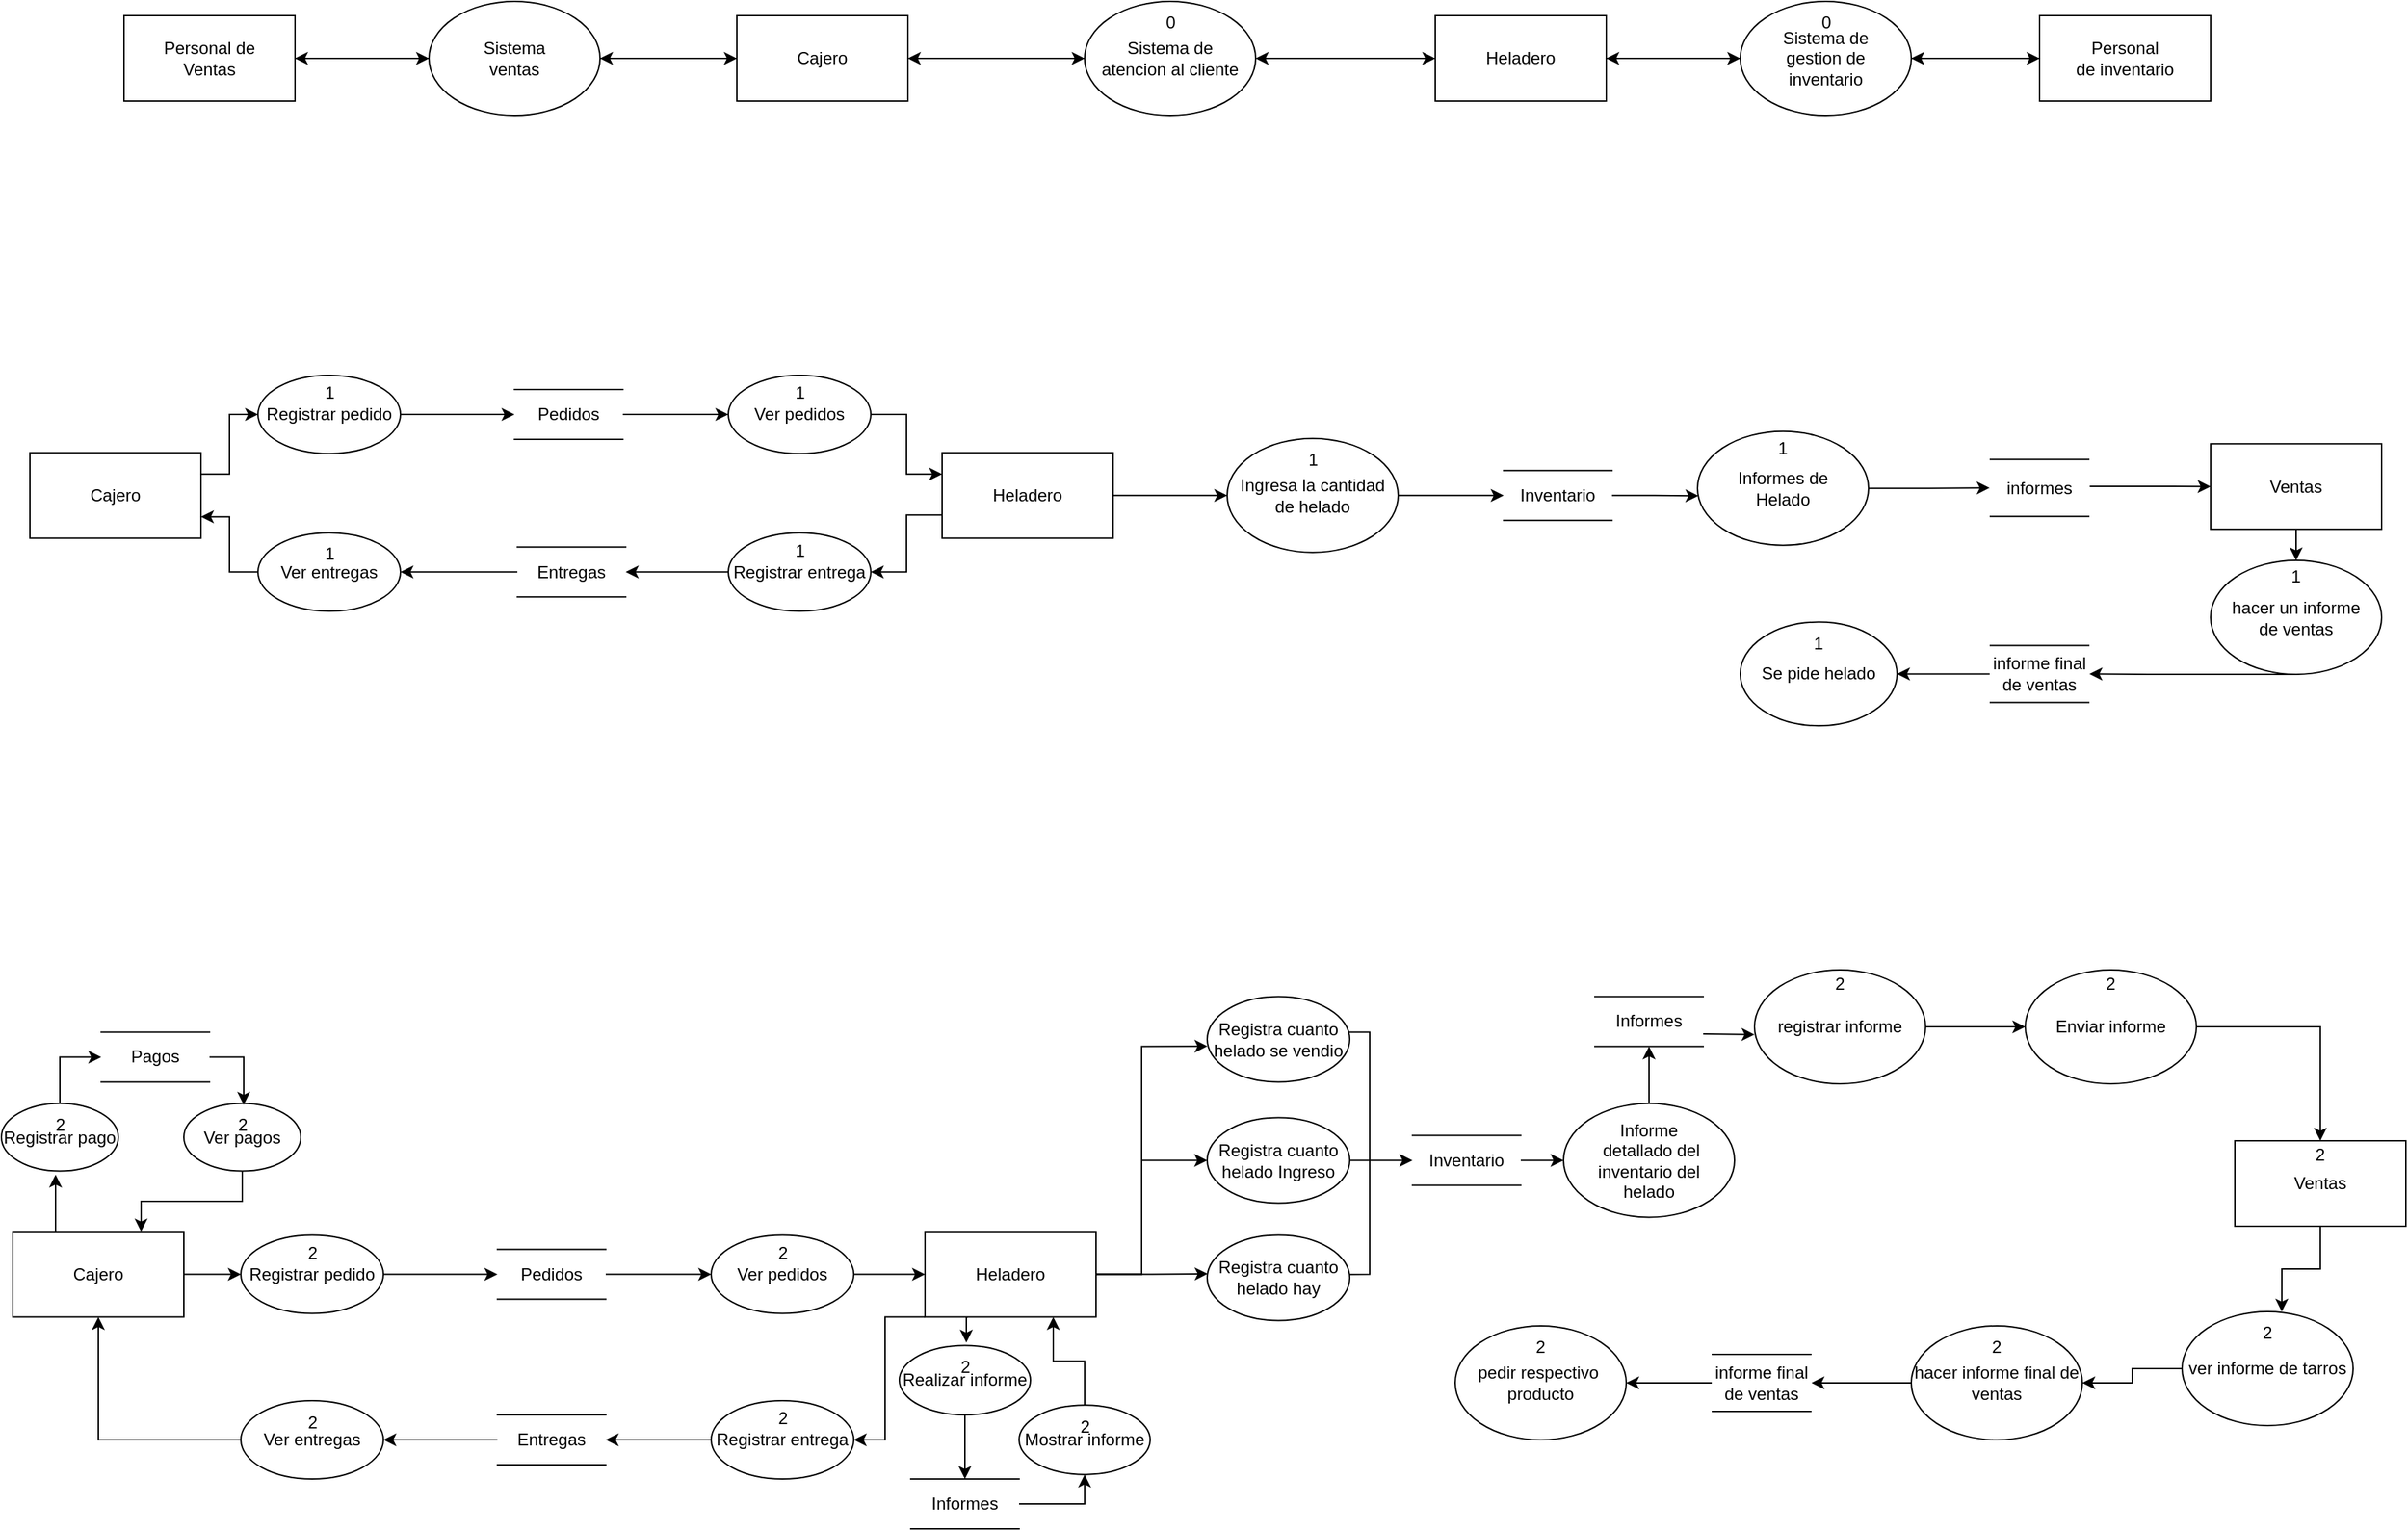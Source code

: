 <mxfile version="21.2.8" type="device" pages="2">
  <diagram name="Ventas" id="GVrnCYU9VtJbouhiOZ2r">
    <mxGraphModel dx="4780" dy="2813" grid="1" gridSize="10" guides="1" tooltips="1" connect="1" arrows="1" fold="1" page="1" pageScale="1" pageWidth="4681" pageHeight="3300" math="0" shadow="0">
      <root>
        <mxCell id="0" />
        <mxCell id="1" parent="0" />
        <mxCell id="8NqO_Rcudkfi4EQn5MSV-1" value="Sistema de&lt;br&gt;atencion al cliente" style="ellipse;whiteSpace=wrap;html=1;" parent="1" vertex="1">
          <mxGeometry x="2040" y="200" width="120" height="80" as="geometry" />
        </mxCell>
        <mxCell id="DT1Bn0nCHCCQiA_oWk6S-14" style="edgeStyle=orthogonalEdgeStyle;rounded=0;orthogonalLoop=1;jettySize=auto;html=1;" edge="1" parent="1" source="8NqO_Rcudkfi4EQn5MSV-2">
          <mxGeometry relative="1" as="geometry">
            <mxPoint x="1700" y="240" as="targetPoint" />
          </mxGeometry>
        </mxCell>
        <mxCell id="8NqO_Rcudkfi4EQn5MSV-2" value="Cajero" style="rounded=0;whiteSpace=wrap;html=1;" parent="1" vertex="1">
          <mxGeometry x="1796" y="210" width="120" height="60" as="geometry" />
        </mxCell>
        <mxCell id="DT1Bn0nCHCCQiA_oWk6S-5" style="edgeStyle=orthogonalEdgeStyle;rounded=0;orthogonalLoop=1;jettySize=auto;html=1;entryX=0;entryY=0.5;entryDx=0;entryDy=0;" edge="1" parent="1" source="8NqO_Rcudkfi4EQn5MSV-3" target="DT1Bn0nCHCCQiA_oWk6S-2">
          <mxGeometry relative="1" as="geometry" />
        </mxCell>
        <mxCell id="8NqO_Rcudkfi4EQn5MSV-3" value="Heladero" style="rounded=0;whiteSpace=wrap;html=1;" parent="1" vertex="1">
          <mxGeometry x="2286" y="210" width="120" height="60" as="geometry" />
        </mxCell>
        <mxCell id="8NqO_Rcudkfi4EQn5MSV-8" value="0" style="text;html=1;align=center;verticalAlign=middle;resizable=0;points=[];autosize=1;strokeColor=none;fillColor=none;" parent="1" vertex="1">
          <mxGeometry x="2085" y="200" width="30" height="30" as="geometry" />
        </mxCell>
        <mxCell id="jV2jQE8Gp-3y8kafqBju-3" value="" style="endArrow=classic;startArrow=classic;html=1;rounded=0;entryX=0;entryY=0.5;entryDx=0;entryDy=0;exitX=1;exitY=0.5;exitDx=0;exitDy=0;" parent="1" source="8NqO_Rcudkfi4EQn5MSV-2" target="8NqO_Rcudkfi4EQn5MSV-1" edge="1">
          <mxGeometry width="50" height="50" relative="1" as="geometry">
            <mxPoint x="1936" y="265" as="sourcePoint" />
            <mxPoint x="1986" y="215" as="targetPoint" />
          </mxGeometry>
        </mxCell>
        <mxCell id="jV2jQE8Gp-3y8kafqBju-4" value="" style="endArrow=classic;startArrow=classic;html=1;rounded=0;entryX=0;entryY=0.5;entryDx=0;entryDy=0;exitX=1;exitY=0.5;exitDx=0;exitDy=0;" parent="1" source="8NqO_Rcudkfi4EQn5MSV-1" target="8NqO_Rcudkfi4EQn5MSV-3" edge="1">
          <mxGeometry width="50" height="50" relative="1" as="geometry">
            <mxPoint x="2156" y="270" as="sourcePoint" />
            <mxPoint x="2206" y="220" as="targetPoint" />
          </mxGeometry>
        </mxCell>
        <mxCell id="jV2jQE8Gp-3y8kafqBju-29" style="edgeStyle=orthogonalEdgeStyle;rounded=0;orthogonalLoop=1;jettySize=auto;html=1;exitX=1;exitY=0.25;exitDx=0;exitDy=0;entryX=0;entryY=0.5;entryDx=0;entryDy=0;" parent="1" source="jV2jQE8Gp-3y8kafqBju-6" target="jV2jQE8Gp-3y8kafqBju-11" edge="1">
          <mxGeometry relative="1" as="geometry" />
        </mxCell>
        <mxCell id="jV2jQE8Gp-3y8kafqBju-6" value="Cajero" style="rounded=0;whiteSpace=wrap;html=1;" parent="1" vertex="1">
          <mxGeometry x="1300" y="516.88" width="120" height="60" as="geometry" />
        </mxCell>
        <mxCell id="DT1Bn0nCHCCQiA_oWk6S-21" style="edgeStyle=orthogonalEdgeStyle;rounded=0;orthogonalLoop=1;jettySize=auto;html=1;entryX=1;entryY=0.5;entryDx=0;entryDy=0;" edge="1" parent="1" source="jV2jQE8Gp-3y8kafqBju-7" target="jV2jQE8Gp-3y8kafqBju-18">
          <mxGeometry relative="1" as="geometry">
            <Array as="points">
              <mxPoint x="1915" y="560.63" />
              <mxPoint x="1915" y="600.63" />
            </Array>
          </mxGeometry>
        </mxCell>
        <mxCell id="DT1Bn0nCHCCQiA_oWk6S-24" style="edgeStyle=orthogonalEdgeStyle;rounded=0;orthogonalLoop=1;jettySize=auto;html=1;entryX=0;entryY=0.5;entryDx=0;entryDy=0;" edge="1" parent="1" source="jV2jQE8Gp-3y8kafqBju-7" target="DT1Bn0nCHCCQiA_oWk6S-22">
          <mxGeometry relative="1" as="geometry" />
        </mxCell>
        <mxCell id="jV2jQE8Gp-3y8kafqBju-7" value="Heladero" style="rounded=0;whiteSpace=wrap;html=1;" parent="1" vertex="1">
          <mxGeometry x="1940" y="516.88" width="120" height="60" as="geometry" />
        </mxCell>
        <mxCell id="jV2jQE8Gp-3y8kafqBju-32" style="edgeStyle=orthogonalEdgeStyle;rounded=0;orthogonalLoop=1;jettySize=auto;html=1;exitX=1;exitY=0.5;exitDx=0;exitDy=0;entryX=0;entryY=0.5;entryDx=0;entryDy=0;" parent="1" source="jV2jQE8Gp-3y8kafqBju-11" target="jV2jQE8Gp-3y8kafqBju-13" edge="1">
          <mxGeometry relative="1" as="geometry" />
        </mxCell>
        <mxCell id="jV2jQE8Gp-3y8kafqBju-11" value="Registrar pedido" style="ellipse;whiteSpace=wrap;html=1;" parent="1" vertex="1">
          <mxGeometry x="1460" y="462.5" width="100" height="55" as="geometry" />
        </mxCell>
        <mxCell id="jV2jQE8Gp-3y8kafqBju-33" style="edgeStyle=orthogonalEdgeStyle;rounded=0;orthogonalLoop=1;jettySize=auto;html=1;entryX=0;entryY=0.5;entryDx=0;entryDy=0;" parent="1" source="jV2jQE8Gp-3y8kafqBju-13" target="jV2jQE8Gp-3y8kafqBju-16" edge="1">
          <mxGeometry relative="1" as="geometry" />
        </mxCell>
        <mxCell id="jV2jQE8Gp-3y8kafqBju-13" value="Pedidos" style="shape=partialRectangle;whiteSpace=wrap;html=1;left=0;right=0;fillColor=none;" parent="1" vertex="1">
          <mxGeometry x="1640" y="472.5" width="76" height="35" as="geometry" />
        </mxCell>
        <mxCell id="jV2jQE8Gp-3y8kafqBju-14" value="1" style="text;html=1;align=center;verticalAlign=middle;resizable=0;points=[];autosize=1;strokeColor=none;fillColor=none;" parent="1" vertex="1">
          <mxGeometry x="1495" y="460" width="30" height="30" as="geometry" />
        </mxCell>
        <mxCell id="DT1Bn0nCHCCQiA_oWk6S-20" style="edgeStyle=orthogonalEdgeStyle;rounded=0;orthogonalLoop=1;jettySize=auto;html=1;entryX=0;entryY=0.25;entryDx=0;entryDy=0;" edge="1" parent="1" source="jV2jQE8Gp-3y8kafqBju-16" target="jV2jQE8Gp-3y8kafqBju-7">
          <mxGeometry relative="1" as="geometry" />
        </mxCell>
        <mxCell id="jV2jQE8Gp-3y8kafqBju-16" value="Ver pedidos" style="ellipse;whiteSpace=wrap;html=1;" parent="1" vertex="1">
          <mxGeometry x="1790" y="462.5" width="100" height="55" as="geometry" />
        </mxCell>
        <mxCell id="jV2jQE8Gp-3y8kafqBju-17" value="1" style="text;html=1;align=center;verticalAlign=middle;resizable=0;points=[];autosize=1;strokeColor=none;fillColor=none;" parent="1" vertex="1">
          <mxGeometry x="1825" y="460" width="30" height="30" as="geometry" />
        </mxCell>
        <mxCell id="jV2jQE8Gp-3y8kafqBju-24" value="" style="edgeStyle=orthogonalEdgeStyle;rounded=0;orthogonalLoop=1;jettySize=auto;html=1;" parent="1" source="jV2jQE8Gp-3y8kafqBju-18" target="jV2jQE8Gp-3y8kafqBju-20" edge="1">
          <mxGeometry relative="1" as="geometry" />
        </mxCell>
        <mxCell id="jV2jQE8Gp-3y8kafqBju-18" value="Registrar entrega" style="ellipse;whiteSpace=wrap;html=1;" parent="1" vertex="1">
          <mxGeometry x="1790" y="573.13" width="100" height="55" as="geometry" />
        </mxCell>
        <mxCell id="jV2jQE8Gp-3y8kafqBju-19" value="1" style="text;html=1;align=center;verticalAlign=middle;resizable=0;points=[];autosize=1;strokeColor=none;fillColor=none;" parent="1" vertex="1">
          <mxGeometry x="1825" y="570.63" width="30" height="30" as="geometry" />
        </mxCell>
        <mxCell id="jV2jQE8Gp-3y8kafqBju-26" style="edgeStyle=orthogonalEdgeStyle;rounded=0;orthogonalLoop=1;jettySize=auto;html=1;exitX=0;exitY=0.5;exitDx=0;exitDy=0;entryX=1;entryY=0.5;entryDx=0;entryDy=0;" parent="1" source="jV2jQE8Gp-3y8kafqBju-20" target="jV2jQE8Gp-3y8kafqBju-21" edge="1">
          <mxGeometry relative="1" as="geometry" />
        </mxCell>
        <mxCell id="jV2jQE8Gp-3y8kafqBju-20" value="Entregas" style="shape=partialRectangle;whiteSpace=wrap;html=1;left=0;right=0;fillColor=none;" parent="1" vertex="1">
          <mxGeometry x="1642" y="583.13" width="76" height="35" as="geometry" />
        </mxCell>
        <mxCell id="DT1Bn0nCHCCQiA_oWk6S-19" style="edgeStyle=orthogonalEdgeStyle;rounded=0;orthogonalLoop=1;jettySize=auto;html=1;entryX=1;entryY=0.75;entryDx=0;entryDy=0;" edge="1" parent="1" source="jV2jQE8Gp-3y8kafqBju-21" target="jV2jQE8Gp-3y8kafqBju-6">
          <mxGeometry relative="1" as="geometry" />
        </mxCell>
        <mxCell id="jV2jQE8Gp-3y8kafqBju-21" value="Ver entregas" style="ellipse;whiteSpace=wrap;html=1;" parent="1" vertex="1">
          <mxGeometry x="1460" y="573.13" width="100" height="55" as="geometry" />
        </mxCell>
        <mxCell id="jV2jQE8Gp-3y8kafqBju-22" value="1" style="text;html=1;align=center;verticalAlign=middle;resizable=0;points=[];autosize=1;strokeColor=none;fillColor=none;" parent="1" vertex="1">
          <mxGeometry x="1495" y="573.13" width="30" height="30" as="geometry" />
        </mxCell>
        <mxCell id="jV2jQE8Gp-3y8kafqBju-35" style="edgeStyle=orthogonalEdgeStyle;rounded=0;orthogonalLoop=1;jettySize=auto;html=1;exitX=1;exitY=0.5;exitDx=0;exitDy=0;entryX=0;entryY=0.5;entryDx=0;entryDy=0;" parent="1" source="jV2jQE8Gp-3y8kafqBju-36" target="jV2jQE8Gp-3y8kafqBju-40" edge="1">
          <mxGeometry relative="1" as="geometry" />
        </mxCell>
        <mxCell id="96SQAD3Qw1qc7nejPg3F-9" style="edgeStyle=orthogonalEdgeStyle;rounded=0;orthogonalLoop=1;jettySize=auto;html=1;exitX=0.25;exitY=0;exitDx=0;exitDy=0;" parent="1" source="jV2jQE8Gp-3y8kafqBju-36" edge="1">
          <mxGeometry relative="1" as="geometry">
            <mxPoint x="1318" y="1023.75" as="targetPoint" />
          </mxGeometry>
        </mxCell>
        <mxCell id="jV2jQE8Gp-3y8kafqBju-36" value="Cajero" style="rounded=0;whiteSpace=wrap;html=1;" parent="1" vertex="1">
          <mxGeometry x="1288" y="1063.75" width="120" height="60" as="geometry" />
        </mxCell>
        <mxCell id="jV2jQE8Gp-3y8kafqBju-37" style="edgeStyle=orthogonalEdgeStyle;rounded=0;orthogonalLoop=1;jettySize=auto;html=1;entryX=1;entryY=0.5;entryDx=0;entryDy=0;" parent="1" source="jV2jQE8Gp-3y8kafqBju-38" target="jV2jQE8Gp-3y8kafqBju-48" edge="1">
          <mxGeometry relative="1" as="geometry">
            <Array as="points">
              <mxPoint x="1900" y="1123.75" />
              <mxPoint x="1900" y="1209.75" />
            </Array>
          </mxGeometry>
        </mxCell>
        <mxCell id="jV2jQE8Gp-3y8kafqBju-59" style="edgeStyle=orthogonalEdgeStyle;rounded=0;orthogonalLoop=1;jettySize=auto;html=1;exitX=0.25;exitY=1;exitDx=0;exitDy=0;entryX=0.533;entryY=-0.067;entryDx=0;entryDy=0;entryPerimeter=0;" parent="1" source="jV2jQE8Gp-3y8kafqBju-38" target="jV2jQE8Gp-3y8kafqBju-57" edge="1">
          <mxGeometry relative="1" as="geometry" />
        </mxCell>
        <mxCell id="DT1Bn0nCHCCQiA_oWk6S-135" style="edgeStyle=orthogonalEdgeStyle;rounded=0;orthogonalLoop=1;jettySize=auto;html=1;entryX=0.003;entryY=0.452;entryDx=0;entryDy=0;entryPerimeter=0;" edge="1" parent="1" source="jV2jQE8Gp-3y8kafqBju-38" target="DT1Bn0nCHCCQiA_oWk6S-128">
          <mxGeometry relative="1" as="geometry" />
        </mxCell>
        <mxCell id="jV2jQE8Gp-3y8kafqBju-38" value="Heladero" style="rounded=0;whiteSpace=wrap;html=1;" parent="1" vertex="1">
          <mxGeometry x="1928" y="1063.75" width="120" height="60" as="geometry" />
        </mxCell>
        <mxCell id="jV2jQE8Gp-3y8kafqBju-39" style="edgeStyle=orthogonalEdgeStyle;rounded=0;orthogonalLoop=1;jettySize=auto;html=1;exitX=1;exitY=0.5;exitDx=0;exitDy=0;entryX=0;entryY=0.5;entryDx=0;entryDy=0;" parent="1" source="jV2jQE8Gp-3y8kafqBju-40" target="jV2jQE8Gp-3y8kafqBju-42" edge="1">
          <mxGeometry relative="1" as="geometry" />
        </mxCell>
        <mxCell id="jV2jQE8Gp-3y8kafqBju-40" value="Registrar pedido" style="ellipse;whiteSpace=wrap;html=1;" parent="1" vertex="1">
          <mxGeometry x="1448" y="1066.25" width="100" height="55" as="geometry" />
        </mxCell>
        <mxCell id="jV2jQE8Gp-3y8kafqBju-41" style="edgeStyle=orthogonalEdgeStyle;rounded=0;orthogonalLoop=1;jettySize=auto;html=1;entryX=0;entryY=0.5;entryDx=0;entryDy=0;" parent="1" source="jV2jQE8Gp-3y8kafqBju-42" target="jV2jQE8Gp-3y8kafqBju-45" edge="1">
          <mxGeometry relative="1" as="geometry" />
        </mxCell>
        <mxCell id="jV2jQE8Gp-3y8kafqBju-42" value="Pedidos" style="shape=partialRectangle;whiteSpace=wrap;html=1;left=0;right=0;fillColor=none;" parent="1" vertex="1">
          <mxGeometry x="1628" y="1076.25" width="76" height="35" as="geometry" />
        </mxCell>
        <mxCell id="jV2jQE8Gp-3y8kafqBju-43" value="2" style="text;html=1;align=center;verticalAlign=middle;resizable=0;points=[];autosize=1;strokeColor=none;fillColor=none;" parent="1" vertex="1">
          <mxGeometry x="1483" y="1063.75" width="30" height="30" as="geometry" />
        </mxCell>
        <mxCell id="jV2jQE8Gp-3y8kafqBju-44" style="edgeStyle=orthogonalEdgeStyle;rounded=0;orthogonalLoop=1;jettySize=auto;html=1;exitX=1;exitY=0.5;exitDx=0;exitDy=0;entryX=0;entryY=0.5;entryDx=0;entryDy=0;" parent="1" source="jV2jQE8Gp-3y8kafqBju-45" target="jV2jQE8Gp-3y8kafqBju-38" edge="1">
          <mxGeometry relative="1" as="geometry" />
        </mxCell>
        <mxCell id="jV2jQE8Gp-3y8kafqBju-45" value="Ver pedidos" style="ellipse;whiteSpace=wrap;html=1;" parent="1" vertex="1">
          <mxGeometry x="1778" y="1066.25" width="100" height="55" as="geometry" />
        </mxCell>
        <mxCell id="jV2jQE8Gp-3y8kafqBju-46" value="2" style="text;html=1;align=center;verticalAlign=middle;resizable=0;points=[];autosize=1;strokeColor=none;fillColor=none;" parent="1" vertex="1">
          <mxGeometry x="1813" y="1063.75" width="30" height="30" as="geometry" />
        </mxCell>
        <mxCell id="jV2jQE8Gp-3y8kafqBju-47" value="" style="edgeStyle=orthogonalEdgeStyle;rounded=0;orthogonalLoop=1;jettySize=auto;html=1;" parent="1" source="jV2jQE8Gp-3y8kafqBju-48" target="jV2jQE8Gp-3y8kafqBju-51" edge="1">
          <mxGeometry relative="1" as="geometry" />
        </mxCell>
        <mxCell id="jV2jQE8Gp-3y8kafqBju-48" value="Registrar entrega" style="ellipse;whiteSpace=wrap;html=1;" parent="1" vertex="1">
          <mxGeometry x="1778" y="1182.5" width="100" height="55" as="geometry" />
        </mxCell>
        <mxCell id="jV2jQE8Gp-3y8kafqBju-49" value="2" style="text;html=1;align=center;verticalAlign=middle;resizable=0;points=[];autosize=1;strokeColor=none;fillColor=none;" parent="1" vertex="1">
          <mxGeometry x="1813" y="1180" width="30" height="30" as="geometry" />
        </mxCell>
        <mxCell id="jV2jQE8Gp-3y8kafqBju-50" style="edgeStyle=orthogonalEdgeStyle;rounded=0;orthogonalLoop=1;jettySize=auto;html=1;exitX=0;exitY=0.5;exitDx=0;exitDy=0;entryX=1;entryY=0.5;entryDx=0;entryDy=0;" parent="1" source="jV2jQE8Gp-3y8kafqBju-51" target="jV2jQE8Gp-3y8kafqBju-53" edge="1">
          <mxGeometry relative="1" as="geometry" />
        </mxCell>
        <mxCell id="jV2jQE8Gp-3y8kafqBju-51" value="Entregas" style="shape=partialRectangle;whiteSpace=wrap;html=1;left=0;right=0;fillColor=none;" parent="1" vertex="1">
          <mxGeometry x="1628" y="1192.5" width="76" height="35" as="geometry" />
        </mxCell>
        <mxCell id="jV2jQE8Gp-3y8kafqBju-52" style="edgeStyle=orthogonalEdgeStyle;rounded=0;orthogonalLoop=1;jettySize=auto;html=1;entryX=0.5;entryY=1;entryDx=0;entryDy=0;" parent="1" source="jV2jQE8Gp-3y8kafqBju-53" target="jV2jQE8Gp-3y8kafqBju-36" edge="1">
          <mxGeometry relative="1" as="geometry" />
        </mxCell>
        <mxCell id="jV2jQE8Gp-3y8kafqBju-53" value="Ver entregas" style="ellipse;whiteSpace=wrap;html=1;" parent="1" vertex="1">
          <mxGeometry x="1448" y="1182.5" width="100" height="55" as="geometry" />
        </mxCell>
        <mxCell id="jV2jQE8Gp-3y8kafqBju-54" value="2" style="text;html=1;align=center;verticalAlign=middle;resizable=0;points=[];autosize=1;strokeColor=none;fillColor=none;" parent="1" vertex="1">
          <mxGeometry x="1483" y="1182.5" width="30" height="30" as="geometry" />
        </mxCell>
        <mxCell id="jV2jQE8Gp-3y8kafqBju-60" style="edgeStyle=orthogonalEdgeStyle;rounded=0;orthogonalLoop=1;jettySize=auto;html=1;exitX=0.5;exitY=1;exitDx=0;exitDy=0;entryX=0.5;entryY=0;entryDx=0;entryDy=0;" parent="1" source="jV2jQE8Gp-3y8kafqBju-56" target="jV2jQE8Gp-3y8kafqBju-58" edge="1">
          <mxGeometry relative="1" as="geometry" />
        </mxCell>
        <mxCell id="jV2jQE8Gp-3y8kafqBju-56" value="Realizar informe" style="ellipse;whiteSpace=wrap;html=1;" parent="1" vertex="1">
          <mxGeometry x="1910" y="1143.75" width="92" height="48.75" as="geometry" />
        </mxCell>
        <mxCell id="jV2jQE8Gp-3y8kafqBju-57" value="2" style="text;html=1;align=center;verticalAlign=middle;resizable=0;points=[];autosize=1;strokeColor=none;fillColor=none;" parent="1" vertex="1">
          <mxGeometry x="1941" y="1143.75" width="30" height="30" as="geometry" />
        </mxCell>
        <mxCell id="jV2jQE8Gp-3y8kafqBju-63" style="edgeStyle=orthogonalEdgeStyle;rounded=0;orthogonalLoop=1;jettySize=auto;html=1;entryX=0.5;entryY=1;entryDx=0;entryDy=0;" parent="1" source="jV2jQE8Gp-3y8kafqBju-58" target="jV2jQE8Gp-3y8kafqBju-61" edge="1">
          <mxGeometry relative="1" as="geometry">
            <Array as="points">
              <mxPoint x="2040" y="1254.75" />
            </Array>
          </mxGeometry>
        </mxCell>
        <mxCell id="jV2jQE8Gp-3y8kafqBju-58" value="Informes" style="shape=partialRectangle;whiteSpace=wrap;html=1;left=0;right=0;fillColor=none;" parent="1" vertex="1">
          <mxGeometry x="1918" y="1237.5" width="76" height="35" as="geometry" />
        </mxCell>
        <mxCell id="jV2jQE8Gp-3y8kafqBju-61" value="Mostrar informe" style="ellipse;whiteSpace=wrap;html=1;" parent="1" vertex="1">
          <mxGeometry x="1994" y="1185.62" width="92" height="48.75" as="geometry" />
        </mxCell>
        <mxCell id="jV2jQE8Gp-3y8kafqBju-64" style="edgeStyle=orthogonalEdgeStyle;rounded=0;orthogonalLoop=1;jettySize=auto;html=1;entryX=0.75;entryY=1;entryDx=0;entryDy=0;" parent="1" source="jV2jQE8Gp-3y8kafqBju-62" target="jV2jQE8Gp-3y8kafqBju-38" edge="1">
          <mxGeometry relative="1" as="geometry" />
        </mxCell>
        <mxCell id="jV2jQE8Gp-3y8kafqBju-62" value="2" style="text;html=1;align=center;verticalAlign=middle;resizable=0;points=[];autosize=1;strokeColor=none;fillColor=none;" parent="1" vertex="1">
          <mxGeometry x="2025" y="1185.62" width="30" height="30" as="geometry" />
        </mxCell>
        <mxCell id="96SQAD3Qw1qc7nejPg3F-12" style="edgeStyle=orthogonalEdgeStyle;rounded=0;orthogonalLoop=1;jettySize=auto;html=1;entryX=0;entryY=0.5;entryDx=0;entryDy=0;" parent="1" source="96SQAD3Qw1qc7nejPg3F-2" target="96SQAD3Qw1qc7nejPg3F-11" edge="1">
          <mxGeometry relative="1" as="geometry" />
        </mxCell>
        <mxCell id="96SQAD3Qw1qc7nejPg3F-2" value="Registrar pago" style="ellipse;whiteSpace=wrap;html=1;" parent="1" vertex="1">
          <mxGeometry x="1280" y="973.75" width="82" height="47.5" as="geometry" />
        </mxCell>
        <mxCell id="96SQAD3Qw1qc7nejPg3F-3" value="2" style="text;html=1;align=center;verticalAlign=middle;resizable=0;points=[];autosize=1;strokeColor=none;fillColor=none;" parent="1" vertex="1">
          <mxGeometry x="1306" y="973.75" width="30" height="30" as="geometry" />
        </mxCell>
        <mxCell id="96SQAD3Qw1qc7nejPg3F-10" style="edgeStyle=orthogonalEdgeStyle;rounded=0;orthogonalLoop=1;jettySize=auto;html=1;entryX=0.75;entryY=0;entryDx=0;entryDy=0;" parent="1" source="96SQAD3Qw1qc7nejPg3F-5" target="jV2jQE8Gp-3y8kafqBju-36" edge="1">
          <mxGeometry relative="1" as="geometry" />
        </mxCell>
        <mxCell id="96SQAD3Qw1qc7nejPg3F-5" value="Ver pagos" style="ellipse;whiteSpace=wrap;html=1;" parent="1" vertex="1">
          <mxGeometry x="1408" y="973.75" width="82" height="47.5" as="geometry" />
        </mxCell>
        <mxCell id="96SQAD3Qw1qc7nejPg3F-6" value="2" style="text;html=1;align=center;verticalAlign=middle;resizable=0;points=[];autosize=1;strokeColor=none;fillColor=none;" parent="1" vertex="1">
          <mxGeometry x="1434" y="973.75" width="30" height="30" as="geometry" />
        </mxCell>
        <mxCell id="96SQAD3Qw1qc7nejPg3F-14" style="edgeStyle=orthogonalEdgeStyle;rounded=0;orthogonalLoop=1;jettySize=auto;html=1;entryX=0.533;entryY=0.033;entryDx=0;entryDy=0;entryPerimeter=0;" parent="1" source="96SQAD3Qw1qc7nejPg3F-11" target="96SQAD3Qw1qc7nejPg3F-6" edge="1">
          <mxGeometry relative="1" as="geometry" />
        </mxCell>
        <mxCell id="96SQAD3Qw1qc7nejPg3F-11" value="Pagos" style="shape=partialRectangle;whiteSpace=wrap;html=1;left=0;right=0;fillColor=none;" parent="1" vertex="1">
          <mxGeometry x="1350" y="923.75" width="76" height="35" as="geometry" />
        </mxCell>
        <mxCell id="DT1Bn0nCHCCQiA_oWk6S-8" style="edgeStyle=orthogonalEdgeStyle;rounded=0;orthogonalLoop=1;jettySize=auto;html=1;" edge="1" parent="1" source="DT1Bn0nCHCCQiA_oWk6S-1">
          <mxGeometry relative="1" as="geometry">
            <mxPoint x="2620" y="240" as="targetPoint" />
          </mxGeometry>
        </mxCell>
        <mxCell id="DT1Bn0nCHCCQiA_oWk6S-1" value="Personal&lt;br&gt;de inventario" style="rounded=0;whiteSpace=wrap;html=1;" vertex="1" parent="1">
          <mxGeometry x="2710" y="210" width="120" height="60" as="geometry" />
        </mxCell>
        <mxCell id="DT1Bn0nCHCCQiA_oWk6S-6" style="edgeStyle=orthogonalEdgeStyle;rounded=0;orthogonalLoop=1;jettySize=auto;html=1;entryX=1;entryY=0.5;entryDx=0;entryDy=0;" edge="1" parent="1" source="DT1Bn0nCHCCQiA_oWk6S-2" target="8NqO_Rcudkfi4EQn5MSV-3">
          <mxGeometry relative="1" as="geometry">
            <mxPoint x="2410" y="240" as="targetPoint" />
          </mxGeometry>
        </mxCell>
        <mxCell id="DT1Bn0nCHCCQiA_oWk6S-7" style="edgeStyle=orthogonalEdgeStyle;rounded=0;orthogonalLoop=1;jettySize=auto;html=1;entryX=0;entryY=0.5;entryDx=0;entryDy=0;" edge="1" parent="1" source="DT1Bn0nCHCCQiA_oWk6S-2" target="DT1Bn0nCHCCQiA_oWk6S-1">
          <mxGeometry relative="1" as="geometry" />
        </mxCell>
        <mxCell id="DT1Bn0nCHCCQiA_oWk6S-2" value="Sistema de&lt;br&gt;gestion de&lt;br&gt;inventario" style="ellipse;whiteSpace=wrap;html=1;" vertex="1" parent="1">
          <mxGeometry x="2500" y="200" width="120" height="80" as="geometry" />
        </mxCell>
        <mxCell id="DT1Bn0nCHCCQiA_oWk6S-4" value="0" style="text;html=1;align=center;verticalAlign=middle;resizable=0;points=[];autosize=1;strokeColor=none;fillColor=none;" vertex="1" parent="1">
          <mxGeometry x="2545" y="200" width="30" height="30" as="geometry" />
        </mxCell>
        <mxCell id="DT1Bn0nCHCCQiA_oWk6S-12" style="edgeStyle=orthogonalEdgeStyle;rounded=0;orthogonalLoop=1;jettySize=auto;html=1;entryX=1;entryY=0.5;entryDx=0;entryDy=0;" edge="1" parent="1" source="DT1Bn0nCHCCQiA_oWk6S-9" target="DT1Bn0nCHCCQiA_oWk6S-10">
          <mxGeometry relative="1" as="geometry" />
        </mxCell>
        <mxCell id="DT1Bn0nCHCCQiA_oWk6S-13" style="edgeStyle=orthogonalEdgeStyle;rounded=0;orthogonalLoop=1;jettySize=auto;html=1;entryX=0;entryY=0.5;entryDx=0;entryDy=0;" edge="1" parent="1" source="DT1Bn0nCHCCQiA_oWk6S-9" target="8NqO_Rcudkfi4EQn5MSV-2">
          <mxGeometry relative="1" as="geometry" />
        </mxCell>
        <mxCell id="DT1Bn0nCHCCQiA_oWk6S-9" value="Sistema &lt;br&gt;ventas" style="ellipse;whiteSpace=wrap;html=1;" vertex="1" parent="1">
          <mxGeometry x="1580" y="200" width="120" height="80" as="geometry" />
        </mxCell>
        <mxCell id="DT1Bn0nCHCCQiA_oWk6S-11" style="edgeStyle=orthogonalEdgeStyle;rounded=0;orthogonalLoop=1;jettySize=auto;html=1;entryX=0;entryY=0.5;entryDx=0;entryDy=0;" edge="1" parent="1" source="DT1Bn0nCHCCQiA_oWk6S-10" target="DT1Bn0nCHCCQiA_oWk6S-9">
          <mxGeometry relative="1" as="geometry" />
        </mxCell>
        <mxCell id="DT1Bn0nCHCCQiA_oWk6S-10" value="Personal de&lt;br&gt;Ventas" style="rounded=0;whiteSpace=wrap;html=1;" vertex="1" parent="1">
          <mxGeometry x="1366" y="210" width="120" height="60" as="geometry" />
        </mxCell>
        <mxCell id="DT1Bn0nCHCCQiA_oWk6S-25" style="edgeStyle=orthogonalEdgeStyle;rounded=0;orthogonalLoop=1;jettySize=auto;html=1;entryX=0;entryY=0.5;entryDx=0;entryDy=0;" edge="1" parent="1" source="DT1Bn0nCHCCQiA_oWk6S-22" target="DT1Bn0nCHCCQiA_oWk6S-23">
          <mxGeometry relative="1" as="geometry" />
        </mxCell>
        <mxCell id="DT1Bn0nCHCCQiA_oWk6S-22" value="Ingresa la cantidad&lt;br&gt;de helado" style="ellipse;whiteSpace=wrap;html=1;" vertex="1" parent="1">
          <mxGeometry x="2140" y="506.88" width="120" height="80" as="geometry" />
        </mxCell>
        <mxCell id="DT1Bn0nCHCCQiA_oWk6S-121" style="edgeStyle=orthogonalEdgeStyle;rounded=0;orthogonalLoop=1;jettySize=auto;html=1;entryX=0.005;entryY=0.566;entryDx=0;entryDy=0;entryPerimeter=0;" edge="1" parent="1" source="DT1Bn0nCHCCQiA_oWk6S-23" target="DT1Bn0nCHCCQiA_oWk6S-41">
          <mxGeometry relative="1" as="geometry">
            <mxPoint x="2430" y="535" as="targetPoint" />
          </mxGeometry>
        </mxCell>
        <mxCell id="DT1Bn0nCHCCQiA_oWk6S-23" value="Inventario" style="shape=partialRectangle;whiteSpace=wrap;html=1;left=0;right=0;fillColor=none;" vertex="1" parent="1">
          <mxGeometry x="2334" y="529.38" width="76" height="35" as="geometry" />
        </mxCell>
        <mxCell id="DT1Bn0nCHCCQiA_oWk6S-26" value="1" style="text;html=1;align=center;verticalAlign=middle;resizable=0;points=[];autosize=1;strokeColor=none;fillColor=none;" vertex="1" parent="1">
          <mxGeometry x="2185" y="506.88" width="30" height="30" as="geometry" />
        </mxCell>
        <mxCell id="DT1Bn0nCHCCQiA_oWk6S-34" style="edgeStyle=orthogonalEdgeStyle;rounded=0;orthogonalLoop=1;jettySize=auto;html=1;entryX=0.5;entryY=0;entryDx=0;entryDy=0;" edge="1" parent="1" source="DT1Bn0nCHCCQiA_oWk6S-35" target="DT1Bn0nCHCCQiA_oWk6S-55">
          <mxGeometry relative="1" as="geometry" />
        </mxCell>
        <mxCell id="DT1Bn0nCHCCQiA_oWk6S-35" value="Ventas" style="rounded=0;whiteSpace=wrap;html=1;" vertex="1" parent="1">
          <mxGeometry x="2830" y="510.63" width="120" height="60" as="geometry" />
        </mxCell>
        <mxCell id="DT1Bn0nCHCCQiA_oWk6S-40" style="edgeStyle=orthogonalEdgeStyle;rounded=0;orthogonalLoop=1;jettySize=auto;html=1;exitX=1;exitY=0.5;exitDx=0;exitDy=0;entryX=0;entryY=0.5;entryDx=0;entryDy=0;" edge="1" parent="1" source="DT1Bn0nCHCCQiA_oWk6S-41" target="DT1Bn0nCHCCQiA_oWk6S-45">
          <mxGeometry relative="1" as="geometry" />
        </mxCell>
        <mxCell id="DT1Bn0nCHCCQiA_oWk6S-41" value="Informes de&lt;br&gt;Helado" style="ellipse;whiteSpace=wrap;html=1;" vertex="1" parent="1">
          <mxGeometry x="2470" y="501.87" width="120" height="80" as="geometry" />
        </mxCell>
        <mxCell id="DT1Bn0nCHCCQiA_oWk6S-42" value="" style="endArrow=none;html=1;rounded=0;" edge="1" parent="1">
          <mxGeometry width="50" height="50" relative="1" as="geometry">
            <mxPoint x="2675" y="561.57" as="sourcePoint" />
            <mxPoint x="2745" y="561.57" as="targetPoint" />
          </mxGeometry>
        </mxCell>
        <mxCell id="DT1Bn0nCHCCQiA_oWk6S-43" value="" style="endArrow=none;html=1;rounded=0;" edge="1" parent="1">
          <mxGeometry width="50" height="50" relative="1" as="geometry">
            <mxPoint x="2675" y="521.57" as="sourcePoint" />
            <mxPoint x="2745" y="521.57" as="targetPoint" />
          </mxGeometry>
        </mxCell>
        <mxCell id="DT1Bn0nCHCCQiA_oWk6S-118" style="edgeStyle=orthogonalEdgeStyle;rounded=0;orthogonalLoop=1;jettySize=auto;html=1;entryX=0;entryY=0.5;entryDx=0;entryDy=0;exitX=1.003;exitY=0.473;exitDx=0;exitDy=0;exitPerimeter=0;" edge="1" parent="1" source="DT1Bn0nCHCCQiA_oWk6S-45" target="DT1Bn0nCHCCQiA_oWk6S-35">
          <mxGeometry relative="1" as="geometry" />
        </mxCell>
        <mxCell id="DT1Bn0nCHCCQiA_oWk6S-45" value="informes" style="text;html=1;strokeColor=none;fillColor=none;align=center;verticalAlign=middle;whiteSpace=wrap;rounded=0;" vertex="1" parent="1">
          <mxGeometry x="2675" y="521.57" width="70" height="40" as="geometry" />
        </mxCell>
        <mxCell id="DT1Bn0nCHCCQiA_oWk6S-50" value="" style="endArrow=none;html=1;rounded=0;" edge="1" parent="1">
          <mxGeometry width="50" height="50" relative="1" as="geometry">
            <mxPoint x="2675" y="692.2" as="sourcePoint" />
            <mxPoint x="2745" y="692.2" as="targetPoint" />
          </mxGeometry>
        </mxCell>
        <mxCell id="DT1Bn0nCHCCQiA_oWk6S-51" value="" style="endArrow=none;html=1;rounded=0;" edge="1" parent="1">
          <mxGeometry width="50" height="50" relative="1" as="geometry">
            <mxPoint x="2675" y="652.2" as="sourcePoint" />
            <mxPoint x="2745" y="652.2" as="targetPoint" />
          </mxGeometry>
        </mxCell>
        <mxCell id="DT1Bn0nCHCCQiA_oWk6S-124" style="edgeStyle=orthogonalEdgeStyle;rounded=0;orthogonalLoop=1;jettySize=auto;html=1;entryX=1;entryY=0.5;entryDx=0;entryDy=0;" edge="1" parent="1" source="DT1Bn0nCHCCQiA_oWk6S-53" target="DT1Bn0nCHCCQiA_oWk6S-122">
          <mxGeometry relative="1" as="geometry" />
        </mxCell>
        <mxCell id="DT1Bn0nCHCCQiA_oWk6S-53" value="informe final de ventas" style="text;html=1;strokeColor=none;fillColor=none;align=center;verticalAlign=middle;whiteSpace=wrap;rounded=0;" vertex="1" parent="1">
          <mxGeometry x="2675" y="652.2" width="70" height="40" as="geometry" />
        </mxCell>
        <mxCell id="DT1Bn0nCHCCQiA_oWk6S-54" style="edgeStyle=orthogonalEdgeStyle;rounded=0;orthogonalLoop=1;jettySize=auto;html=1;exitX=0.5;exitY=1;exitDx=0;exitDy=0;entryX=1;entryY=0.5;entryDx=0;entryDy=0;" edge="1" parent="1" source="DT1Bn0nCHCCQiA_oWk6S-55" target="DT1Bn0nCHCCQiA_oWk6S-53">
          <mxGeometry relative="1" as="geometry">
            <Array as="points">
              <mxPoint x="2787" y="673" />
            </Array>
          </mxGeometry>
        </mxCell>
        <mxCell id="DT1Bn0nCHCCQiA_oWk6S-55" value="hacer un informe&lt;br&gt;de ventas" style="ellipse;whiteSpace=wrap;html=1;" vertex="1" parent="1">
          <mxGeometry x="2830" y="592.5" width="120" height="80" as="geometry" />
        </mxCell>
        <mxCell id="DT1Bn0nCHCCQiA_oWk6S-74" style="edgeStyle=orthogonalEdgeStyle;rounded=0;orthogonalLoop=1;jettySize=auto;html=1;entryX=0;entryY=0.5;entryDx=0;entryDy=0;" edge="1" parent="1" source="DT1Bn0nCHCCQiA_oWk6S-75" target="DT1Bn0nCHCCQiA_oWk6S-79">
          <mxGeometry relative="1" as="geometry" />
        </mxCell>
        <mxCell id="DT1Bn0nCHCCQiA_oWk6S-75" value="registrar informe" style="ellipse;whiteSpace=wrap;html=1;" vertex="1" parent="1">
          <mxGeometry x="2510" y="880" width="120" height="80" as="geometry" />
        </mxCell>
        <mxCell id="DT1Bn0nCHCCQiA_oWk6S-76" style="edgeStyle=orthogonalEdgeStyle;rounded=0;orthogonalLoop=1;jettySize=auto;html=1;entryX=0.583;entryY=0;entryDx=0;entryDy=0;entryPerimeter=0;" edge="1" parent="1" source="DT1Bn0nCHCCQiA_oWk6S-77" target="DT1Bn0nCHCCQiA_oWk6S-81">
          <mxGeometry relative="1" as="geometry" />
        </mxCell>
        <mxCell id="DT1Bn0nCHCCQiA_oWk6S-77" value="Ventas" style="rounded=0;whiteSpace=wrap;html=1;" vertex="1" parent="1">
          <mxGeometry x="2847" y="1000" width="120" height="60" as="geometry" />
        </mxCell>
        <mxCell id="DT1Bn0nCHCCQiA_oWk6S-78" style="edgeStyle=orthogonalEdgeStyle;rounded=0;orthogonalLoop=1;jettySize=auto;html=1;entryX=0.5;entryY=0;entryDx=0;entryDy=0;" edge="1" parent="1" source="DT1Bn0nCHCCQiA_oWk6S-79" target="DT1Bn0nCHCCQiA_oWk6S-77">
          <mxGeometry relative="1" as="geometry" />
        </mxCell>
        <mxCell id="DT1Bn0nCHCCQiA_oWk6S-79" value="Enviar informe" style="ellipse;whiteSpace=wrap;html=1;" vertex="1" parent="1">
          <mxGeometry x="2700" y="880" width="120" height="80" as="geometry" />
        </mxCell>
        <mxCell id="DT1Bn0nCHCCQiA_oWk6S-80" style="edgeStyle=orthogonalEdgeStyle;rounded=0;orthogonalLoop=1;jettySize=auto;html=1;exitX=0;exitY=0.5;exitDx=0;exitDy=0;entryX=1;entryY=0.5;entryDx=0;entryDy=0;" edge="1" parent="1" source="DT1Bn0nCHCCQiA_oWk6S-81" target="DT1Bn0nCHCCQiA_oWk6S-83">
          <mxGeometry relative="1" as="geometry" />
        </mxCell>
        <mxCell id="DT1Bn0nCHCCQiA_oWk6S-81" value="ver informe de tarros" style="ellipse;whiteSpace=wrap;html=1;" vertex="1" parent="1">
          <mxGeometry x="2810" y="1120" width="120" height="80" as="geometry" />
        </mxCell>
        <mxCell id="DT1Bn0nCHCCQiA_oWk6S-82" style="edgeStyle=orthogonalEdgeStyle;rounded=0;orthogonalLoop=1;jettySize=auto;html=1;exitX=0;exitY=0.5;exitDx=0;exitDy=0;entryX=1;entryY=0.5;entryDx=0;entryDy=0;" edge="1" parent="1" source="DT1Bn0nCHCCQiA_oWk6S-83" target="DT1Bn0nCHCCQiA_oWk6S-87">
          <mxGeometry relative="1" as="geometry" />
        </mxCell>
        <mxCell id="DT1Bn0nCHCCQiA_oWk6S-83" value="hacer informe final de ventas" style="ellipse;whiteSpace=wrap;html=1;" vertex="1" parent="1">
          <mxGeometry x="2620" y="1130" width="120" height="80" as="geometry" />
        </mxCell>
        <mxCell id="DT1Bn0nCHCCQiA_oWk6S-84" value="" style="endArrow=none;html=1;rounded=0;" edge="1" parent="1">
          <mxGeometry width="50" height="50" relative="1" as="geometry">
            <mxPoint x="2480" y="1190" as="sourcePoint" />
            <mxPoint x="2550" y="1190" as="targetPoint" />
          </mxGeometry>
        </mxCell>
        <mxCell id="DT1Bn0nCHCCQiA_oWk6S-85" value="" style="endArrow=none;html=1;rounded=0;" edge="1" parent="1">
          <mxGeometry width="50" height="50" relative="1" as="geometry">
            <mxPoint x="2480" y="1150" as="sourcePoint" />
            <mxPoint x="2550" y="1150" as="targetPoint" />
          </mxGeometry>
        </mxCell>
        <mxCell id="DT1Bn0nCHCCQiA_oWk6S-86" style="edgeStyle=orthogonalEdgeStyle;rounded=0;orthogonalLoop=1;jettySize=auto;html=1;exitX=0;exitY=0.5;exitDx=0;exitDy=0;entryX=1;entryY=0.5;entryDx=0;entryDy=0;" edge="1" parent="1" source="DT1Bn0nCHCCQiA_oWk6S-87" target="DT1Bn0nCHCCQiA_oWk6S-89">
          <mxGeometry relative="1" as="geometry" />
        </mxCell>
        <mxCell id="DT1Bn0nCHCCQiA_oWk6S-87" value="informe final de ventas" style="text;html=1;strokeColor=none;fillColor=none;align=center;verticalAlign=middle;whiteSpace=wrap;rounded=0;" vertex="1" parent="1">
          <mxGeometry x="2480" y="1150" width="70" height="40" as="geometry" />
        </mxCell>
        <mxCell id="DT1Bn0nCHCCQiA_oWk6S-89" value="pedir respectivo&amp;nbsp;&lt;br&gt;producto" style="ellipse;whiteSpace=wrap;html=1;" vertex="1" parent="1">
          <mxGeometry x="2300" y="1130" width="120" height="80" as="geometry" />
        </mxCell>
        <mxCell id="DT1Bn0nCHCCQiA_oWk6S-104" value="1" style="text;html=1;strokeColor=none;fillColor=none;align=center;verticalAlign=middle;whiteSpace=wrap;rounded=0;" vertex="1" parent="1">
          <mxGeometry x="2860" y="588.75" width="60" height="30" as="geometry" />
        </mxCell>
        <mxCell id="DT1Bn0nCHCCQiA_oWk6S-110" value="2" style="text;html=1;strokeColor=none;fillColor=none;align=center;verticalAlign=middle;whiteSpace=wrap;rounded=0;" vertex="1" parent="1">
          <mxGeometry x="2540" y="880" width="60" height="20" as="geometry" />
        </mxCell>
        <mxCell id="DT1Bn0nCHCCQiA_oWk6S-111" value="2" style="text;html=1;strokeColor=none;fillColor=none;align=center;verticalAlign=middle;whiteSpace=wrap;rounded=0;" vertex="1" parent="1">
          <mxGeometry x="2730" y="880" width="60" height="20" as="geometry" />
        </mxCell>
        <mxCell id="DT1Bn0nCHCCQiA_oWk6S-112" value="2" style="text;html=1;strokeColor=none;fillColor=none;align=center;verticalAlign=middle;whiteSpace=wrap;rounded=0;" vertex="1" parent="1">
          <mxGeometry x="2877" y="1000" width="60" height="20" as="geometry" />
        </mxCell>
        <mxCell id="DT1Bn0nCHCCQiA_oWk6S-114" value="2" style="text;html=1;strokeColor=none;fillColor=none;align=center;verticalAlign=middle;whiteSpace=wrap;rounded=0;" vertex="1" parent="1">
          <mxGeometry x="2330" y="1130" width="60" height="30" as="geometry" />
        </mxCell>
        <mxCell id="DT1Bn0nCHCCQiA_oWk6S-115" value="2" style="text;html=1;strokeColor=none;fillColor=none;align=center;verticalAlign=middle;whiteSpace=wrap;rounded=0;" vertex="1" parent="1">
          <mxGeometry x="2650" y="1130" width="60" height="30" as="geometry" />
        </mxCell>
        <mxCell id="DT1Bn0nCHCCQiA_oWk6S-116" value="2" style="text;html=1;strokeColor=none;fillColor=none;align=center;verticalAlign=middle;whiteSpace=wrap;rounded=0;" vertex="1" parent="1">
          <mxGeometry x="2840" y="1120" width="60" height="30" as="geometry" />
        </mxCell>
        <mxCell id="DT1Bn0nCHCCQiA_oWk6S-122" value="Se pide helado" style="ellipse;whiteSpace=wrap;html=1;" vertex="1" parent="1">
          <mxGeometry x="2500" y="635.8" width="110" height="72.8" as="geometry" />
        </mxCell>
        <mxCell id="DT1Bn0nCHCCQiA_oWk6S-123" value="1" style="text;html=1;strokeColor=none;fillColor=none;align=center;verticalAlign=middle;whiteSpace=wrap;rounded=0;" vertex="1" parent="1">
          <mxGeometry x="2525" y="635.8" width="60" height="30" as="geometry" />
        </mxCell>
        <mxCell id="DT1Bn0nCHCCQiA_oWk6S-125" value="1" style="text;html=1;strokeColor=none;fillColor=none;align=center;verticalAlign=middle;whiteSpace=wrap;rounded=0;" vertex="1" parent="1">
          <mxGeometry x="2500" y="499.38" width="60" height="30" as="geometry" />
        </mxCell>
        <mxCell id="DT1Bn0nCHCCQiA_oWk6S-128" value="Registra cuanto helado hay" style="ellipse;whiteSpace=wrap;html=1;" vertex="1" parent="1">
          <mxGeometry x="2126" y="1066.25" width="100" height="60" as="geometry" />
        </mxCell>
        <mxCell id="DT1Bn0nCHCCQiA_oWk6S-129" value="Registra cuanto helado Ingreso" style="ellipse;whiteSpace=wrap;html=1;" vertex="1" parent="1">
          <mxGeometry x="2126" y="983.75" width="100" height="60" as="geometry" />
        </mxCell>
        <mxCell id="DT1Bn0nCHCCQiA_oWk6S-130" value="Registra cuanto helado se vendio" style="ellipse;whiteSpace=wrap;html=1;" vertex="1" parent="1">
          <mxGeometry x="2126" y="898.75" width="100" height="60" as="geometry" />
        </mxCell>
        <mxCell id="DT1Bn0nCHCCQiA_oWk6S-131" value="Inventario" style="shape=partialRectangle;whiteSpace=wrap;html=1;left=0;right=0;fillColor=none;" vertex="1" parent="1">
          <mxGeometry x="2270" y="996.25" width="76" height="35" as="geometry" />
        </mxCell>
        <mxCell id="DT1Bn0nCHCCQiA_oWk6S-146" style="edgeStyle=orthogonalEdgeStyle;rounded=0;orthogonalLoop=1;jettySize=auto;html=1;entryX=0.5;entryY=1;entryDx=0;entryDy=0;" edge="1" parent="1" source="DT1Bn0nCHCCQiA_oWk6S-133" target="DT1Bn0nCHCCQiA_oWk6S-134">
          <mxGeometry relative="1" as="geometry" />
        </mxCell>
        <mxCell id="DT1Bn0nCHCCQiA_oWk6S-133" value="Informe&lt;br&gt;&amp;nbsp;detallado del&lt;br&gt;inventario del&lt;br&gt;helado" style="ellipse;whiteSpace=wrap;html=1;" vertex="1" parent="1">
          <mxGeometry x="2376" y="973.75" width="120" height="80" as="geometry" />
        </mxCell>
        <mxCell id="DT1Bn0nCHCCQiA_oWk6S-134" value="Informes" style="shape=partialRectangle;whiteSpace=wrap;html=1;left=0;right=0;fillColor=none;" vertex="1" parent="1">
          <mxGeometry x="2398" y="898.75" width="76" height="35" as="geometry" />
        </mxCell>
        <mxCell id="DT1Bn0nCHCCQiA_oWk6S-136" value="" style="endArrow=classic;html=1;rounded=0;exitX=1;exitY=0.5;exitDx=0;exitDy=0;entryX=0;entryY=0.5;entryDx=0;entryDy=0;" edge="1" parent="1" source="jV2jQE8Gp-3y8kafqBju-38" target="DT1Bn0nCHCCQiA_oWk6S-129">
          <mxGeometry width="50" height="50" relative="1" as="geometry">
            <mxPoint x="2140" y="1033.75" as="sourcePoint" />
            <mxPoint x="2190" y="983.75" as="targetPoint" />
            <Array as="points">
              <mxPoint x="2080" y="1093.75" />
              <mxPoint x="2080" y="1013.75" />
            </Array>
          </mxGeometry>
        </mxCell>
        <mxCell id="DT1Bn0nCHCCQiA_oWk6S-137" value="" style="endArrow=classic;html=1;rounded=0;exitX=1;exitY=0.5;exitDx=0;exitDy=0;entryX=0.002;entryY=0.581;entryDx=0;entryDy=0;entryPerimeter=0;" edge="1" parent="1" target="DT1Bn0nCHCCQiA_oWk6S-130">
          <mxGeometry width="50" height="50" relative="1" as="geometry">
            <mxPoint x="2048" y="1093.75" as="sourcePoint" />
            <mxPoint x="2126" y="1013.75" as="targetPoint" />
            <Array as="points">
              <mxPoint x="2080" y="1093.75" />
              <mxPoint x="2080" y="933.75" />
            </Array>
          </mxGeometry>
        </mxCell>
        <mxCell id="DT1Bn0nCHCCQiA_oWk6S-138" value="" style="endArrow=classic;html=1;rounded=0;exitX=1;exitY=0.5;exitDx=0;exitDy=0;entryX=0;entryY=0.5;entryDx=0;entryDy=0;" edge="1" parent="1" source="DT1Bn0nCHCCQiA_oWk6S-129" target="DT1Bn0nCHCCQiA_oWk6S-131">
          <mxGeometry width="50" height="50" relative="1" as="geometry">
            <mxPoint x="2280" y="1063.75" as="sourcePoint" />
            <mxPoint x="2330" y="1013.75" as="targetPoint" />
          </mxGeometry>
        </mxCell>
        <mxCell id="DT1Bn0nCHCCQiA_oWk6S-140" value="" style="endArrow=none;html=1;rounded=0;entryX=0.994;entryY=0.416;entryDx=0;entryDy=0;entryPerimeter=0;" edge="1" parent="1" target="DT1Bn0nCHCCQiA_oWk6S-130">
          <mxGeometry width="50" height="50" relative="1" as="geometry">
            <mxPoint x="2240" y="1013.75" as="sourcePoint" />
            <mxPoint x="2230" y="923.75" as="targetPoint" />
            <Array as="points">
              <mxPoint x="2240" y="923.75" />
            </Array>
          </mxGeometry>
        </mxCell>
        <mxCell id="DT1Bn0nCHCCQiA_oWk6S-142" value="" style="endArrow=none;html=1;rounded=0;exitX=0.999;exitY=0.46;exitDx=0;exitDy=0;exitPerimeter=0;" edge="1" parent="1" source="DT1Bn0nCHCCQiA_oWk6S-128">
          <mxGeometry width="50" height="50" relative="1" as="geometry">
            <mxPoint x="2200" y="1053.75" as="sourcePoint" />
            <mxPoint x="2240" y="1013.75" as="targetPoint" />
            <Array as="points">
              <mxPoint x="2240" y="1093.75" />
            </Array>
          </mxGeometry>
        </mxCell>
        <mxCell id="DT1Bn0nCHCCQiA_oWk6S-143" value="" style="endArrow=classic;html=1;rounded=0;exitX=1;exitY=0.5;exitDx=0;exitDy=0;entryX=0;entryY=0.5;entryDx=0;entryDy=0;" edge="1" parent="1" source="DT1Bn0nCHCCQiA_oWk6S-131" target="DT1Bn0nCHCCQiA_oWk6S-133">
          <mxGeometry width="50" height="50" relative="1" as="geometry">
            <mxPoint x="2370" y="1013.75" as="sourcePoint" />
            <mxPoint x="2420" y="963.75" as="targetPoint" />
          </mxGeometry>
        </mxCell>
        <mxCell id="DT1Bn0nCHCCQiA_oWk6S-147" value="" style="endArrow=classic;html=1;rounded=0;exitX=1;exitY=0.75;exitDx=0;exitDy=0;entryX=0;entryY=0.568;entryDx=0;entryDy=0;entryPerimeter=0;" edge="1" parent="1" source="DT1Bn0nCHCCQiA_oWk6S-134" target="DT1Bn0nCHCCQiA_oWk6S-75">
          <mxGeometry width="50" height="50" relative="1" as="geometry">
            <mxPoint x="2520" y="983.75" as="sourcePoint" />
            <mxPoint x="2570" y="933.75" as="targetPoint" />
          </mxGeometry>
        </mxCell>
      </root>
    </mxGraphModel>
  </diagram>
  <diagram id="HPvcVRAn-hR-UHgMGocV" name="Stock">
    <mxGraphModel dx="1418" dy="828" grid="1" gridSize="10" guides="1" tooltips="1" connect="1" arrows="1" fold="1" page="1" pageScale="1" pageWidth="827" pageHeight="1169" math="0" shadow="0">
      <root>
        <mxCell id="0" />
        <mxCell id="1" parent="0" />
      </root>
    </mxGraphModel>
  </diagram>
</mxfile>
